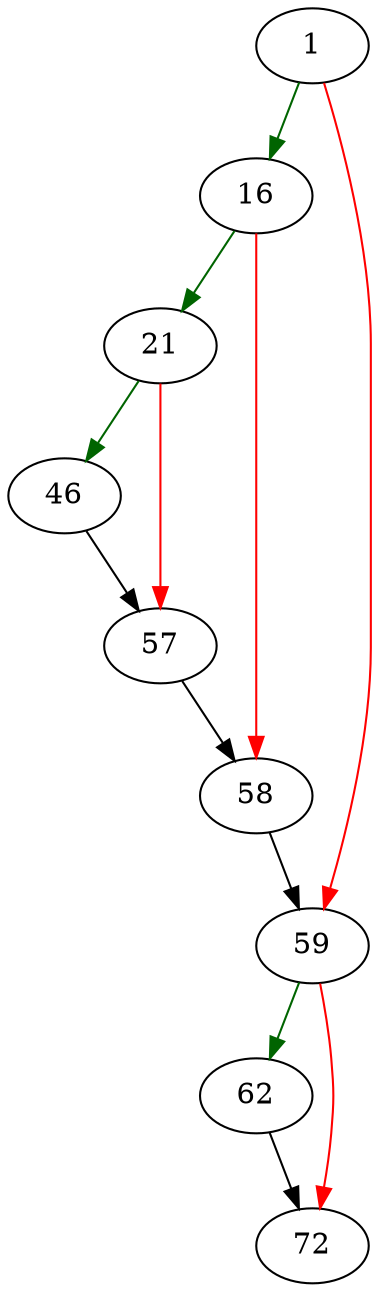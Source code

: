 strict digraph "subjournalPage" {
	// Node definitions.
	1 [entry=true];
	16;
	59;
	21;
	58;
	46;
	57;
	62;
	72;

	// Edge definitions.
	1 -> 16 [
		color=darkgreen
		cond=true
	];
	1 -> 59 [
		color=red
		cond=false
	];
	16 -> 21 [
		color=darkgreen
		cond=true
	];
	16 -> 58 [
		color=red
		cond=false
	];
	59 -> 62 [
		color=darkgreen
		cond=true
	];
	59 -> 72 [
		color=red
		cond=false
	];
	21 -> 46 [
		color=darkgreen
		cond=true
	];
	21 -> 57 [
		color=red
		cond=false
	];
	58 -> 59;
	46 -> 57;
	57 -> 58;
	62 -> 72;
}